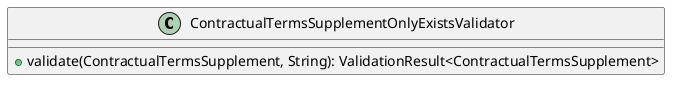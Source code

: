 @startuml

    class ContractualTermsSupplementOnlyExistsValidator [[ContractualTermsSupplementOnlyExistsValidator.html]] {
        +validate(ContractualTermsSupplement, String): ValidationResult<ContractualTermsSupplement>
    }

@enduml
